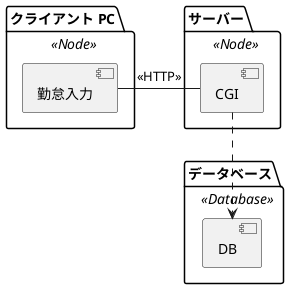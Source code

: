 @startuml

package "クライアント PC" <<Node>> {
    [勤怠入力]
}
 
package "サーバー" <<Node>> {
    [勤怠入力] - [CGI] : <<HTTP>>
} 

package "データベース" <<Database>> {
    [CGI] ..> [DB]
}
@enduml
